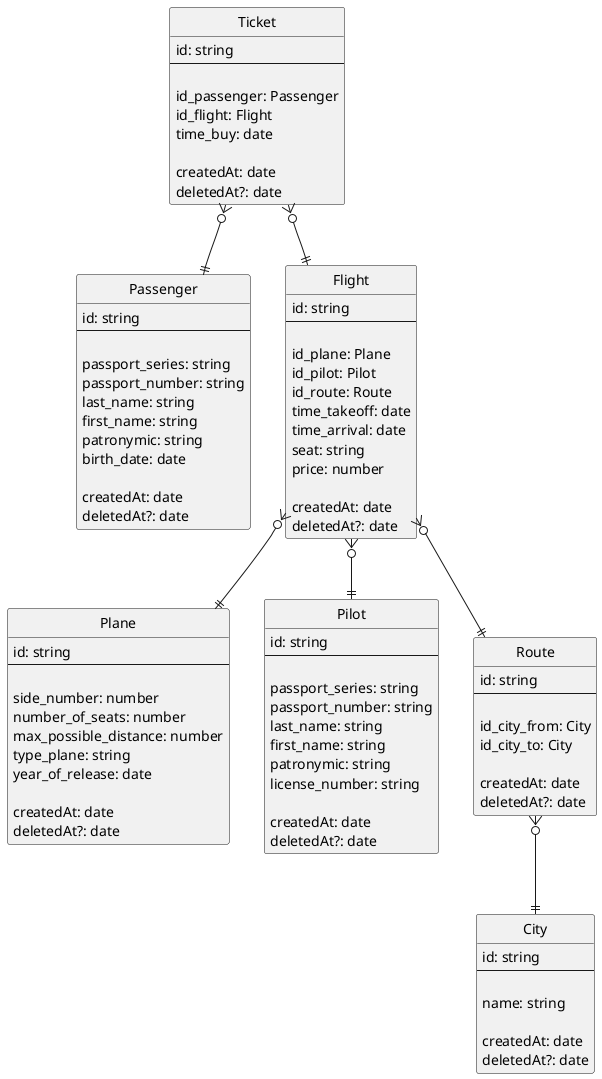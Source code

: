 @startuml

' hide "E" circle
hide circle

' straight arrows
' skinparam linetype ortho

entity Passenger {
  id: string
  --

  passport_series: string
  passport_number: string
  last_name: string
  first_name: string
  patronymic: string
  birth_date: date

  createdAt: date
  deletedAt?: date
}


entity Plane {
  id: string
  --

  side_number: number
  number_of_seats: number
  max_possible_distance: number
  type_plane: string
  year_of_release: date

  createdAt: date
  deletedAt?: date
}


entity Pilot {
  id: string
  --

  passport_series: string
  passport_number: string
  last_name: string
  first_name: string
  patronymic: string
  license_number: string

  createdAt: date
  deletedAt?: date
}


entity City {
  id: string
  --

  name: string

  createdAt: date
  deletedAt?: date
}


entity Route {
  id: string
  --

  id_city_from: City
  id_city_to: City

  createdAt: date
  deletedAt?: date
}
Route }o--|| City

entity Flight {
  id: string
  --

  id_plane: Plane
  id_pilot: Pilot
  id_route: Route
  time_takeoff: date
  time_arrival: date
  seat: string
  price: number

  createdAt: date
  deletedAt?: date
}
Flight }o--|| Plane
Flight }o--|| Pilot
Flight }o--|| Route

entity Ticket {
  id: string
  --

  id_passenger: Passenger
  id_flight: Flight
  time_buy: date

  createdAt: date
  deletedAt?: date
}
Ticket }o--|| Passenger
Ticket }o--|| Flight

@enduml